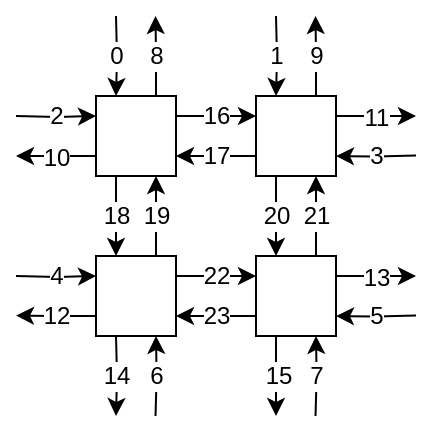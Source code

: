 <mxfile version="15.9.1" type="dropbox"><diagram id="X4WJTQiNDZxpQf3Geq34" name="Page-1"><mxGraphModel dx="283" dy="175" grid="1" gridSize="10" guides="1" tooltips="1" connect="1" arrows="1" fold="1" page="1" pageScale="1" pageWidth="827" pageHeight="1169" math="0" shadow="0"><root><mxCell id="0"/><mxCell id="1" parent="0"/><mxCell id="J8LnhxJGdbk9cbavSLgp-6" value="16" style="edgeStyle=orthogonalEdgeStyle;rounded=0;orthogonalLoop=1;jettySize=auto;html=1;exitX=1;exitY=0.25;exitDx=0;exitDy=0;entryX=0;entryY=0.25;entryDx=0;entryDy=0;fontSize=12;" parent="1" source="J8LnhxJGdbk9cbavSLgp-1" target="J8LnhxJGdbk9cbavSLgp-3" edge="1"><mxGeometry relative="1" as="geometry"/></mxCell><mxCell id="J8LnhxJGdbk9cbavSLgp-7" value="18" style="edgeStyle=orthogonalEdgeStyle;rounded=0;orthogonalLoop=1;jettySize=auto;html=1;exitX=0.25;exitY=1;exitDx=0;exitDy=0;entryX=0.25;entryY=0;entryDx=0;entryDy=0;fontSize=12;" parent="1" source="J8LnhxJGdbk9cbavSLgp-1" target="J8LnhxJGdbk9cbavSLgp-4" edge="1"><mxGeometry relative="1" as="geometry"/></mxCell><mxCell id="J8LnhxJGdbk9cbavSLgp-11" value="0" style="edgeStyle=orthogonalEdgeStyle;rounded=0;orthogonalLoop=1;jettySize=auto;html=1;entryX=0.25;entryY=0;entryDx=0;entryDy=0;fontSize=12;" parent="1" target="J8LnhxJGdbk9cbavSLgp-1" edge="1"><mxGeometry relative="1" as="geometry"><mxPoint x="250" y="80" as="sourcePoint"/></mxGeometry></mxCell><mxCell id="J8LnhxJGdbk9cbavSLgp-13" value="2" style="edgeStyle=orthogonalEdgeStyle;rounded=0;orthogonalLoop=1;jettySize=auto;html=1;entryX=0;entryY=0.25;entryDx=0;entryDy=0;fontSize=12;" parent="1" target="J8LnhxJGdbk9cbavSLgp-1" edge="1"><mxGeometry relative="1" as="geometry"><mxPoint x="200" y="130" as="sourcePoint"/></mxGeometry></mxCell><mxCell id="heTRSEbQxk2SbC_xRINB-1" value="8" style="edgeStyle=orthogonalEdgeStyle;rounded=0;orthogonalLoop=1;jettySize=auto;html=1;exitX=0.75;exitY=0;exitDx=0;exitDy=0;fontSize=12;" parent="1" source="J8LnhxJGdbk9cbavSLgp-1" edge="1"><mxGeometry relative="1" as="geometry"><mxPoint x="269.759" y="80" as="targetPoint"/></mxGeometry></mxCell><mxCell id="heTRSEbQxk2SbC_xRINB-3" value="10" style="edgeStyle=orthogonalEdgeStyle;rounded=0;orthogonalLoop=1;jettySize=auto;html=1;exitX=0;exitY=0.75;exitDx=0;exitDy=0;startArrow=none;startFill=0;endArrow=classic;endFill=1;fontSize=12;" parent="1" source="J8LnhxJGdbk9cbavSLgp-1" edge="1"><mxGeometry relative="1" as="geometry"><mxPoint x="200" y="150" as="targetPoint"/></mxGeometry></mxCell><mxCell id="J8LnhxJGdbk9cbavSLgp-1" value="" style="whiteSpace=wrap;html=1;aspect=fixed;fontSize=12;" parent="1" vertex="1"><mxGeometry x="240" y="120" width="40" height="40" as="geometry"/></mxCell><mxCell id="J8LnhxJGdbk9cbavSLgp-9" value="20" style="edgeStyle=orthogonalEdgeStyle;rounded=0;orthogonalLoop=1;jettySize=auto;html=1;exitX=0.25;exitY=1;exitDx=0;exitDy=0;entryX=0.25;entryY=0;entryDx=0;entryDy=0;fontSize=12;" parent="1" source="J8LnhxJGdbk9cbavSLgp-3" target="J8LnhxJGdbk9cbavSLgp-5" edge="1"><mxGeometry relative="1" as="geometry"/></mxCell><mxCell id="J8LnhxJGdbk9cbavSLgp-12" value="1" style="edgeStyle=orthogonalEdgeStyle;rounded=0;orthogonalLoop=1;jettySize=auto;html=1;entryX=0.25;entryY=0;entryDx=0;entryDy=0;fontSize=12;" parent="1" target="J8LnhxJGdbk9cbavSLgp-3" edge="1"><mxGeometry relative="1" as="geometry"><mxPoint x="330" y="80" as="sourcePoint"/></mxGeometry></mxCell><mxCell id="J8LnhxJGdbk9cbavSLgp-17" value="11" style="edgeStyle=orthogonalEdgeStyle;rounded=0;orthogonalLoop=1;jettySize=auto;html=1;exitX=1;exitY=0.25;exitDx=0;exitDy=0;endArrow=classic;endFill=1;fontSize=12;entryX=1;entryY=0.25;entryDx=0;entryDy=0;" parent="1" source="J8LnhxJGdbk9cbavSLgp-3" edge="1"><mxGeometry relative="1" as="geometry"><mxPoint x="400" y="130" as="targetPoint"/></mxGeometry></mxCell><mxCell id="heTRSEbQxk2SbC_xRINB-2" value="9" style="edgeStyle=orthogonalEdgeStyle;rounded=0;orthogonalLoop=1;jettySize=auto;html=1;exitX=0.75;exitY=0;exitDx=0;exitDy=0;fontSize=12;" parent="1" source="J8LnhxJGdbk9cbavSLgp-3" edge="1"><mxGeometry relative="1" as="geometry"><mxPoint x="349.759" y="80" as="targetPoint"/></mxGeometry></mxCell><mxCell id="heTRSEbQxk2SbC_xRINB-4" value="3" style="edgeStyle=orthogonalEdgeStyle;rounded=0;orthogonalLoop=1;jettySize=auto;html=1;exitX=1;exitY=0.75;exitDx=0;exitDy=0;startArrow=none;startFill=0;endArrow=classic;endFill=1;fontSize=12;entryX=1;entryY=0.75;entryDx=0;entryDy=0;" parent="1" target="J8LnhxJGdbk9cbavSLgp-3" edge="1"><mxGeometry relative="1" as="geometry"><mxPoint x="400" y="149.793" as="sourcePoint"/></mxGeometry></mxCell><mxCell id="heTRSEbQxk2SbC_xRINB-9" value="17" style="edgeStyle=orthogonalEdgeStyle;rounded=0;orthogonalLoop=1;jettySize=auto;html=1;exitX=0;exitY=0.75;exitDx=0;exitDy=0;entryX=1;entryY=0.75;entryDx=0;entryDy=0;startArrow=none;startFill=0;endArrow=classic;endFill=1;fontSize=12;" parent="1" source="J8LnhxJGdbk9cbavSLgp-3" target="J8LnhxJGdbk9cbavSLgp-1" edge="1"><mxGeometry relative="1" as="geometry"/></mxCell><mxCell id="J8LnhxJGdbk9cbavSLgp-3" value="" style="whiteSpace=wrap;html=1;aspect=fixed;fontSize=12;" parent="1" vertex="1"><mxGeometry x="320" y="120" width="40" height="40" as="geometry"/></mxCell><mxCell id="J8LnhxJGdbk9cbavSLgp-8" value="22" style="edgeStyle=orthogonalEdgeStyle;rounded=0;orthogonalLoop=1;jettySize=auto;html=1;exitX=1;exitY=0.25;exitDx=0;exitDy=0;entryX=0;entryY=0.25;entryDx=0;entryDy=0;fontSize=12;" parent="1" source="J8LnhxJGdbk9cbavSLgp-4" target="J8LnhxJGdbk9cbavSLgp-5" edge="1"><mxGeometry relative="1" as="geometry"/></mxCell><mxCell id="J8LnhxJGdbk9cbavSLgp-14" value="4" style="edgeStyle=orthogonalEdgeStyle;rounded=0;orthogonalLoop=1;jettySize=auto;html=1;entryX=0;entryY=0.25;entryDx=0;entryDy=0;fontSize=12;" parent="1" target="J8LnhxJGdbk9cbavSLgp-4" edge="1"><mxGeometry relative="1" as="geometry"><mxPoint x="200" y="210" as="sourcePoint"/></mxGeometry></mxCell><mxCell id="J8LnhxJGdbk9cbavSLgp-15" value="14" style="edgeStyle=orthogonalEdgeStyle;rounded=0;orthogonalLoop=1;jettySize=auto;html=1;exitX=0.25;exitY=1;exitDx=0;exitDy=0;endArrow=none;endFill=0;fontSize=12;startArrow=classic;startFill=1;entryX=0.25;entryY=1;entryDx=0;entryDy=0;" parent="1" target="J8LnhxJGdbk9cbavSLgp-4" edge="1"><mxGeometry relative="1" as="geometry"><mxPoint x="250" y="280" as="sourcePoint"/><mxPoint as="offset"/></mxGeometry></mxCell><mxCell id="heTRSEbQxk2SbC_xRINB-5" value="12" style="edgeStyle=orthogonalEdgeStyle;rounded=0;orthogonalLoop=1;jettySize=auto;html=1;exitX=0;exitY=0.75;exitDx=0;exitDy=0;startArrow=none;startFill=0;endArrow=classic;endFill=1;fontSize=12;" parent="1" source="J8LnhxJGdbk9cbavSLgp-4" edge="1"><mxGeometry relative="1" as="geometry"><mxPoint x="200" y="229.793" as="targetPoint"/></mxGeometry></mxCell><mxCell id="heTRSEbQxk2SbC_xRINB-7" value="6" style="edgeStyle=orthogonalEdgeStyle;rounded=0;orthogonalLoop=1;jettySize=auto;html=1;exitX=0.75;exitY=1;exitDx=0;exitDy=0;startArrow=none;startFill=0;endArrow=classic;endFill=1;fontSize=12;entryX=0.75;entryY=1;entryDx=0;entryDy=0;" parent="1" target="J8LnhxJGdbk9cbavSLgp-4" edge="1"><mxGeometry relative="1" as="geometry"><mxPoint x="269.759" y="280" as="sourcePoint"/></mxGeometry></mxCell><mxCell id="heTRSEbQxk2SbC_xRINB-10" value="19" style="edgeStyle=orthogonalEdgeStyle;rounded=0;orthogonalLoop=1;jettySize=auto;html=1;exitX=0.75;exitY=0;exitDx=0;exitDy=0;entryX=0.75;entryY=1;entryDx=0;entryDy=0;startArrow=none;startFill=0;endArrow=classic;endFill=1;fontSize=12;" parent="1" source="J8LnhxJGdbk9cbavSLgp-4" target="J8LnhxJGdbk9cbavSLgp-1" edge="1"><mxGeometry relative="1" as="geometry"/></mxCell><mxCell id="J8LnhxJGdbk9cbavSLgp-4" value="" style="whiteSpace=wrap;html=1;aspect=fixed;fontSize=12;" parent="1" vertex="1"><mxGeometry x="240" y="200" width="40" height="40" as="geometry"/></mxCell><mxCell id="J8LnhxJGdbk9cbavSLgp-10" value="15" style="edgeStyle=orthogonalEdgeStyle;rounded=0;orthogonalLoop=1;jettySize=auto;html=1;exitX=0.25;exitY=1;exitDx=0;exitDy=0;fontSize=12;entryX=0.25;entryY=1;entryDx=0;entryDy=0;" parent="1" source="J8LnhxJGdbk9cbavSLgp-5" edge="1"><mxGeometry relative="1" as="geometry"><mxPoint x="330" y="280" as="targetPoint"/><mxPoint as="offset"/></mxGeometry></mxCell><mxCell id="J8LnhxJGdbk9cbavSLgp-16" value="13" style="edgeStyle=orthogonalEdgeStyle;rounded=0;orthogonalLoop=1;jettySize=auto;html=1;exitX=1;exitY=0.25;exitDx=0;exitDy=0;endArrow=classic;endFill=1;fontSize=12;entryX=1;entryY=0.25;entryDx=0;entryDy=0;" parent="1" source="J8LnhxJGdbk9cbavSLgp-5" edge="1"><mxGeometry relative="1" as="geometry"><mxPoint x="400" y="210" as="targetPoint"/></mxGeometry></mxCell><mxCell id="heTRSEbQxk2SbC_xRINB-6" value="5" style="edgeStyle=orthogonalEdgeStyle;rounded=0;orthogonalLoop=1;jettySize=auto;html=1;exitX=1;exitY=0.75;exitDx=0;exitDy=0;startArrow=none;startFill=0;endArrow=classic;endFill=1;fontSize=12;entryX=1;entryY=0.75;entryDx=0;entryDy=0;" parent="1" target="J8LnhxJGdbk9cbavSLgp-5" edge="1"><mxGeometry relative="1" as="geometry"><mxPoint x="400" y="229.793" as="sourcePoint"/></mxGeometry></mxCell><mxCell id="heTRSEbQxk2SbC_xRINB-8" value="7" style="edgeStyle=orthogonalEdgeStyle;rounded=0;orthogonalLoop=1;jettySize=auto;html=1;exitX=0.75;exitY=1;exitDx=0;exitDy=0;startArrow=none;startFill=0;endArrow=classic;endFill=1;fontSize=12;entryX=0.75;entryY=1;entryDx=0;entryDy=0;" parent="1" target="J8LnhxJGdbk9cbavSLgp-5" edge="1"><mxGeometry relative="1" as="geometry"><mxPoint x="349.759" y="280" as="sourcePoint"/></mxGeometry></mxCell><mxCell id="heTRSEbQxk2SbC_xRINB-11" value="21" style="edgeStyle=orthogonalEdgeStyle;rounded=0;orthogonalLoop=1;jettySize=auto;html=1;exitX=0.75;exitY=0;exitDx=0;exitDy=0;entryX=0.75;entryY=1;entryDx=0;entryDy=0;startArrow=none;startFill=0;endArrow=classic;endFill=1;fontSize=12;" parent="1" source="J8LnhxJGdbk9cbavSLgp-5" target="J8LnhxJGdbk9cbavSLgp-3" edge="1"><mxGeometry relative="1" as="geometry"/></mxCell><mxCell id="heTRSEbQxk2SbC_xRINB-12" value="23" style="edgeStyle=orthogonalEdgeStyle;rounded=0;orthogonalLoop=1;jettySize=auto;html=1;exitX=0;exitY=0.75;exitDx=0;exitDy=0;entryX=1;entryY=0.75;entryDx=0;entryDy=0;startArrow=none;startFill=0;endArrow=classic;endFill=1;fontSize=12;" parent="1" source="J8LnhxJGdbk9cbavSLgp-5" target="J8LnhxJGdbk9cbavSLgp-4" edge="1"><mxGeometry relative="1" as="geometry"/></mxCell><mxCell id="J8LnhxJGdbk9cbavSLgp-5" value="" style="whiteSpace=wrap;html=1;aspect=fixed;fontSize=12;" parent="1" vertex="1"><mxGeometry x="320" y="200" width="40" height="40" as="geometry"/></mxCell></root></mxGraphModel></diagram></mxfile>